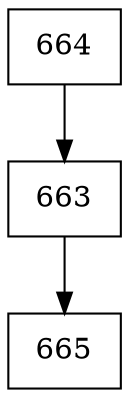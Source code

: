 digraph G {
  node [shape=record];
  node0 [label="{664}"];
  node0 -> node1;
  node1 [label="{663}"];
  node1 -> node2;
  node2 [label="{665}"];
}
